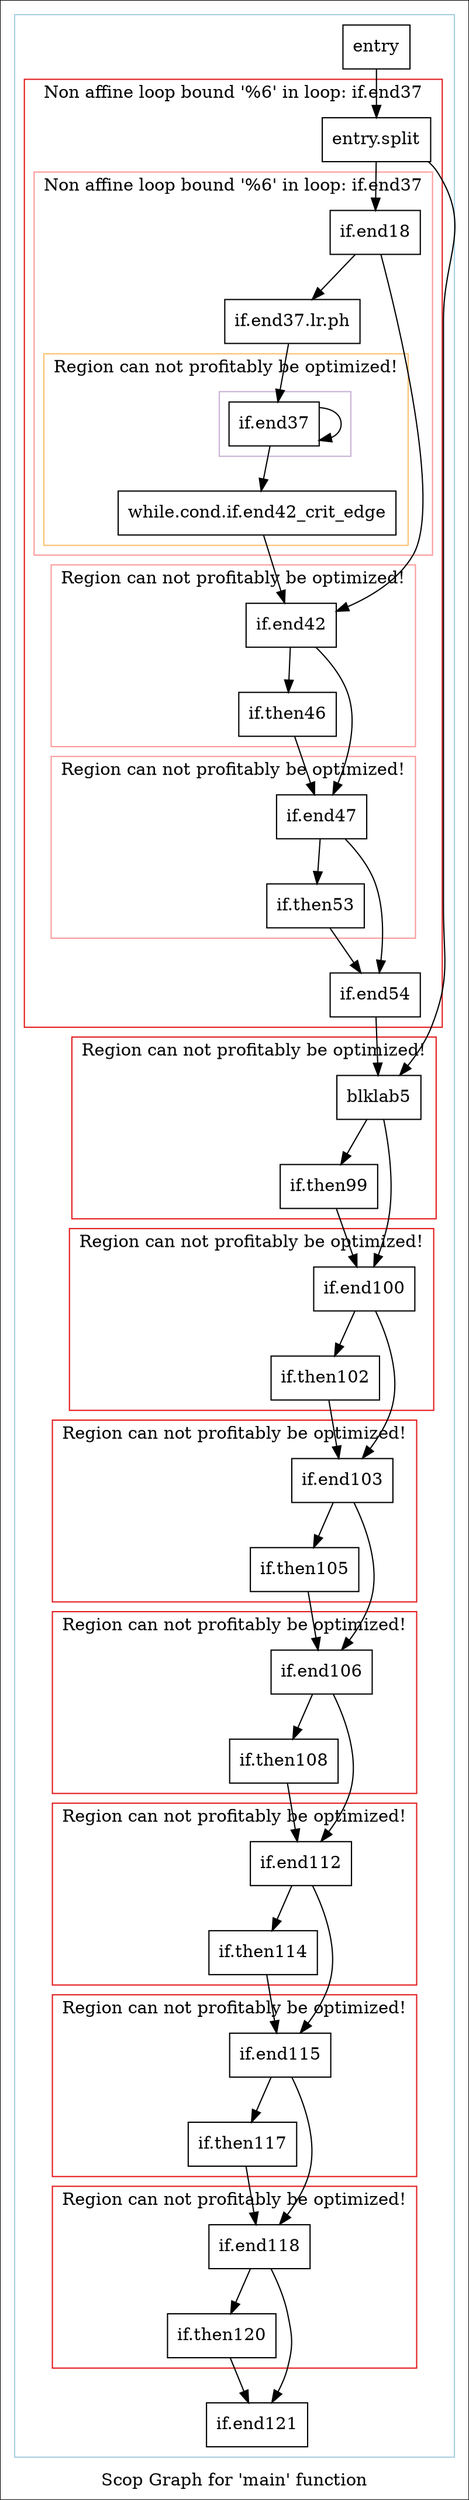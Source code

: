digraph "Scop Graph for 'main' function" {
	label="Scop Graph for 'main' function";

	Node0xcf795d0 [shape=record,label="{entry}"];
	Node0xcf795d0 -> Node0xd0069c0;
	Node0xd0069c0 [shape=record,label="{entry.split}"];
	Node0xd0069c0 -> Node0xcf95a50;
	Node0xd0069c0 -> Node0xcf7eaf0;
	Node0xcf95a50 [shape=record,label="{blklab5}"];
	Node0xcf95a50 -> Node0xcf91760;
	Node0xcf95a50 -> Node0xcf95980;
	Node0xcf91760 [shape=record,label="{if.end100}"];
	Node0xcf91760 -> Node0xcf808a0;
	Node0xcf91760 -> Node0xcf80900;
	Node0xcf808a0 [shape=record,label="{if.end103}"];
	Node0xcf808a0 -> Node0xcf917c0;
	Node0xcf808a0 -> Node0xcf916b0;
	Node0xcf917c0 [shape=record,label="{if.end106}"];
	Node0xcf917c0 -> Node0xcf91710;
	Node0xcf917c0 -> Node0xd011140;
	Node0xcf91710 [shape=record,label="{if.end112}"];
	Node0xcf91710 -> Node0xd0111a0;
	Node0xcf91710 -> Node0xcf91730;
	Node0xd0111a0 [shape=record,label="{if.end115}"];
	Node0xd0111a0 -> Node0xcf7d430;
	Node0xd0111a0 -> Node0xcf7d490;
	Node0xcf7d430 [shape=record,label="{if.end118}"];
	Node0xcf7d430 -> Node0xcff91e0;
	Node0xcf7d430 -> Node0xd006aa0;
	Node0xcff91e0 [shape=record,label="{if.end121}"];
	Node0xd006aa0 [shape=record,label="{if.then120}"];
	Node0xd006aa0 -> Node0xcff91e0;
	Node0xcf7d490 [shape=record,label="{if.then117}"];
	Node0xcf7d490 -> Node0xcf7d430;
	Node0xcf91730 [shape=record,label="{if.then114}"];
	Node0xcf91730 -> Node0xd0111a0;
	Node0xd011140 [shape=record,label="{if.then108}"];
	Node0xd011140 -> Node0xcf91710;
	Node0xcf916b0 [shape=record,label="{if.then105}"];
	Node0xcf916b0 -> Node0xcf917c0;
	Node0xcf80900 [shape=record,label="{if.then102}"];
	Node0xcf80900 -> Node0xcf808a0;
	Node0xcf95980 [shape=record,label="{if.then99}"];
	Node0xcf95980 -> Node0xcf91760;
	Node0xcf7eaf0 [shape=record,label="{if.end18}"];
	Node0xcf7eaf0 -> Node0xcf7d530;
	Node0xcf7eaf0 -> Node0xcf95950;
	Node0xcf7d530 [shape=record,label="{if.end42}"];
	Node0xcf7d530 -> Node0xcf830c0;
	Node0xcf7d530 -> Node0xcf83120;
	Node0xcf830c0 [shape=record,label="{if.end47}"];
	Node0xcf830c0 -> Node0xcf83180;
	Node0xcf830c0 -> Node0xcf96740;
	Node0xcf83180 [shape=record,label="{if.end54}"];
	Node0xcf83180 -> Node0xcf95a50;
	Node0xcf96740 [shape=record,label="{if.then53}"];
	Node0xcf96740 -> Node0xcf83180;
	Node0xcf83120 [shape=record,label="{if.then46}"];
	Node0xcf83120 -> Node0xcf830c0;
	Node0xcf95950 [shape=record,label="{if.end37.lr.ph}"];
	Node0xcf95950 -> Node0xcf967a0;
	Node0xcf967a0 [shape=record,label="{if.end37}"];
	Node0xcf967a0 -> Node0xcf967a0[constraint=false];
	Node0xcf967a0 -> Node0xcf831a0;
	Node0xcf831a0 [shape=record,label="{while.cond.if.end42_crit_edge}"];
	Node0xcf831a0 -> Node0xcf7d530;
	colorscheme = "paired12"
        subgraph cluster_0xcfab4d0 {
          label = "";
          style = solid;
          color = 1
          subgraph cluster_0xcfa8ff0 {
            label = "Non affine loop bound '%6' in loop: if.end37";
            style = solid;
            color = 6
            subgraph cluster_0xcfa4800 {
              label = "Non affine loop bound '%6' in loop: if.end37";
              style = solid;
              color = 5
              subgraph cluster_0xcf7d750 {
                label = "Region can not profitably be optimized!";
                style = solid;
                color = 7
                subgraph cluster_0xcfa4780 {
                  label = "";
                  style = solid;
                  color = 9
                  Node0xcf967a0;
                }
                Node0xcf831a0;
              }
              Node0xcf7eaf0;
              Node0xcf95950;
            }
            subgraph cluster_0xcfaa760 {
              label = "Region can not profitably be optimized!";
              style = solid;
              color = 5
              Node0xcf7d530;
              Node0xcf83120;
            }
            subgraph cluster_0xcfaa6e0 {
              label = "Region can not profitably be optimized!";
              style = solid;
              color = 5
              Node0xcf830c0;
              Node0xcf96740;
            }
            Node0xd0069c0;
            Node0xcf83180;
          }
          subgraph cluster_0xcf7ba90 {
            label = "Region can not profitably be optimized!";
            style = solid;
            color = 6
            Node0xcf95a50;
            Node0xcf95980;
          }
          subgraph cluster_0xcf7ba10 {
            label = "Region can not profitably be optimized!";
            style = solid;
            color = 6
            Node0xcf91760;
            Node0xcf80900;
          }
          subgraph cluster_0xcfac360 {
            label = "Region can not profitably be optimized!";
            style = solid;
            color = 6
            Node0xcf808a0;
            Node0xcf916b0;
          }
          subgraph cluster_0xcfac2e0 {
            label = "Region can not profitably be optimized!";
            style = solid;
            color = 6
            Node0xcf917c0;
            Node0xd011140;
          }
          subgraph cluster_0xcfab0a0 {
            label = "Region can not profitably be optimized!";
            style = solid;
            color = 6
            Node0xcf91710;
            Node0xcf91730;
          }
          subgraph cluster_0xcfab020 {
            label = "Region can not profitably be optimized!";
            style = solid;
            color = 6
            Node0xd0111a0;
            Node0xcf7d490;
          }
          subgraph cluster_0xcfab550 {
            label = "Region can not profitably be optimized!";
            style = solid;
            color = 6
            Node0xcf7d430;
            Node0xd006aa0;
          }
          Node0xcf795d0;
          Node0xcff91e0;
        }
}
